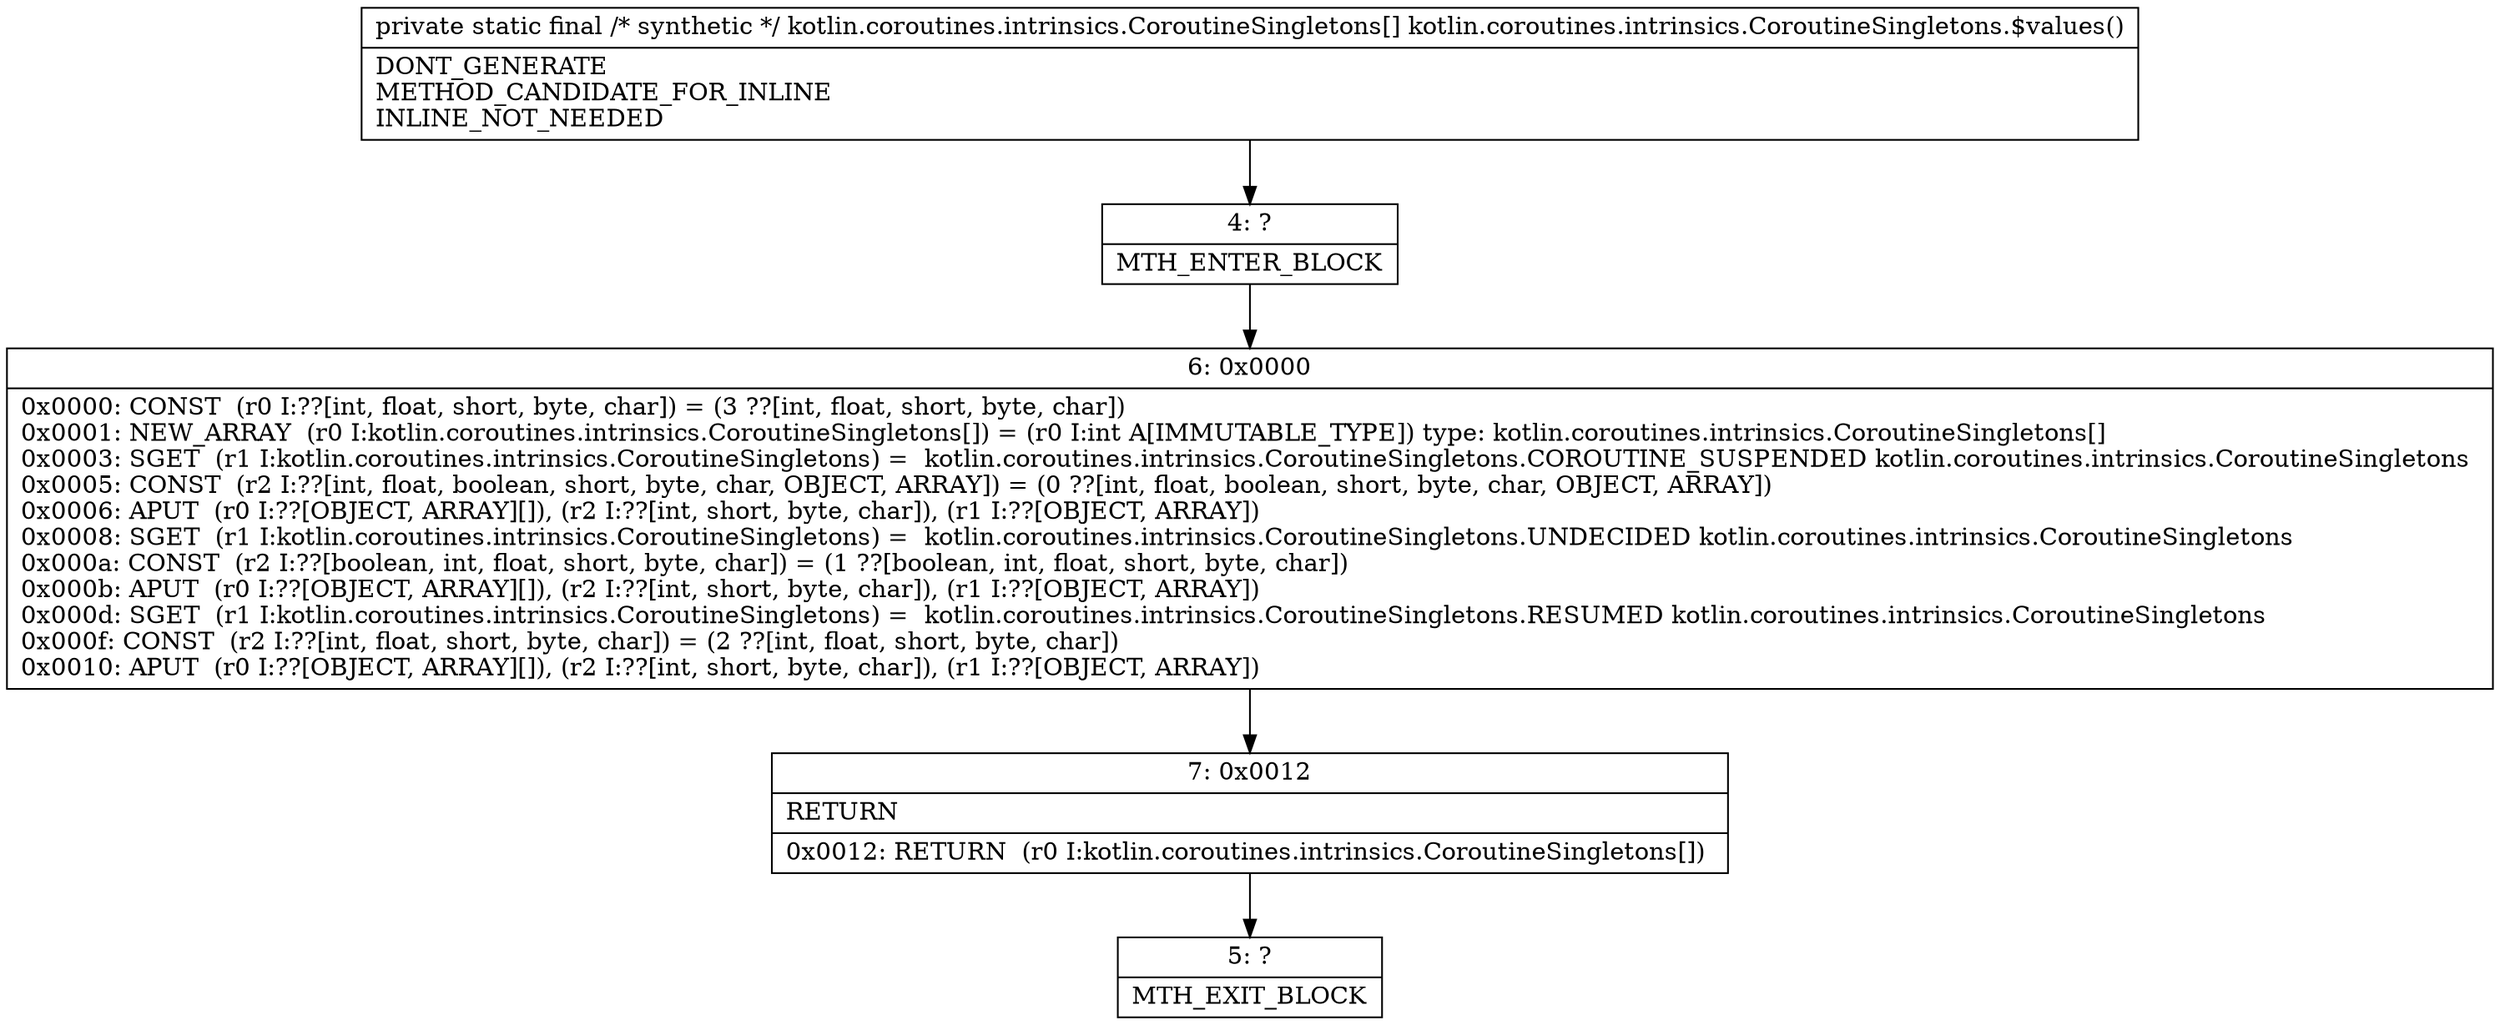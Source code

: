 digraph "CFG forkotlin.coroutines.intrinsics.CoroutineSingletons.$values()[Lkotlin\/coroutines\/intrinsics\/CoroutineSingletons;" {
Node_4 [shape=record,label="{4\:\ ?|MTH_ENTER_BLOCK\l}"];
Node_6 [shape=record,label="{6\:\ 0x0000|0x0000: CONST  (r0 I:??[int, float, short, byte, char]) = (3 ??[int, float, short, byte, char]) \l0x0001: NEW_ARRAY  (r0 I:kotlin.coroutines.intrinsics.CoroutineSingletons[]) = (r0 I:int A[IMMUTABLE_TYPE]) type: kotlin.coroutines.intrinsics.CoroutineSingletons[] \l0x0003: SGET  (r1 I:kotlin.coroutines.intrinsics.CoroutineSingletons) =  kotlin.coroutines.intrinsics.CoroutineSingletons.COROUTINE_SUSPENDED kotlin.coroutines.intrinsics.CoroutineSingletons \l0x0005: CONST  (r2 I:??[int, float, boolean, short, byte, char, OBJECT, ARRAY]) = (0 ??[int, float, boolean, short, byte, char, OBJECT, ARRAY]) \l0x0006: APUT  (r0 I:??[OBJECT, ARRAY][]), (r2 I:??[int, short, byte, char]), (r1 I:??[OBJECT, ARRAY]) \l0x0008: SGET  (r1 I:kotlin.coroutines.intrinsics.CoroutineSingletons) =  kotlin.coroutines.intrinsics.CoroutineSingletons.UNDECIDED kotlin.coroutines.intrinsics.CoroutineSingletons \l0x000a: CONST  (r2 I:??[boolean, int, float, short, byte, char]) = (1 ??[boolean, int, float, short, byte, char]) \l0x000b: APUT  (r0 I:??[OBJECT, ARRAY][]), (r2 I:??[int, short, byte, char]), (r1 I:??[OBJECT, ARRAY]) \l0x000d: SGET  (r1 I:kotlin.coroutines.intrinsics.CoroutineSingletons) =  kotlin.coroutines.intrinsics.CoroutineSingletons.RESUMED kotlin.coroutines.intrinsics.CoroutineSingletons \l0x000f: CONST  (r2 I:??[int, float, short, byte, char]) = (2 ??[int, float, short, byte, char]) \l0x0010: APUT  (r0 I:??[OBJECT, ARRAY][]), (r2 I:??[int, short, byte, char]), (r1 I:??[OBJECT, ARRAY]) \l}"];
Node_7 [shape=record,label="{7\:\ 0x0012|RETURN\l|0x0012: RETURN  (r0 I:kotlin.coroutines.intrinsics.CoroutineSingletons[]) \l}"];
Node_5 [shape=record,label="{5\:\ ?|MTH_EXIT_BLOCK\l}"];
MethodNode[shape=record,label="{private static final \/* synthetic *\/ kotlin.coroutines.intrinsics.CoroutineSingletons[] kotlin.coroutines.intrinsics.CoroutineSingletons.$values()  | DONT_GENERATE\lMETHOD_CANDIDATE_FOR_INLINE\lINLINE_NOT_NEEDED\l}"];
MethodNode -> Node_4;Node_4 -> Node_6;
Node_6 -> Node_7;
Node_7 -> Node_5;
}

